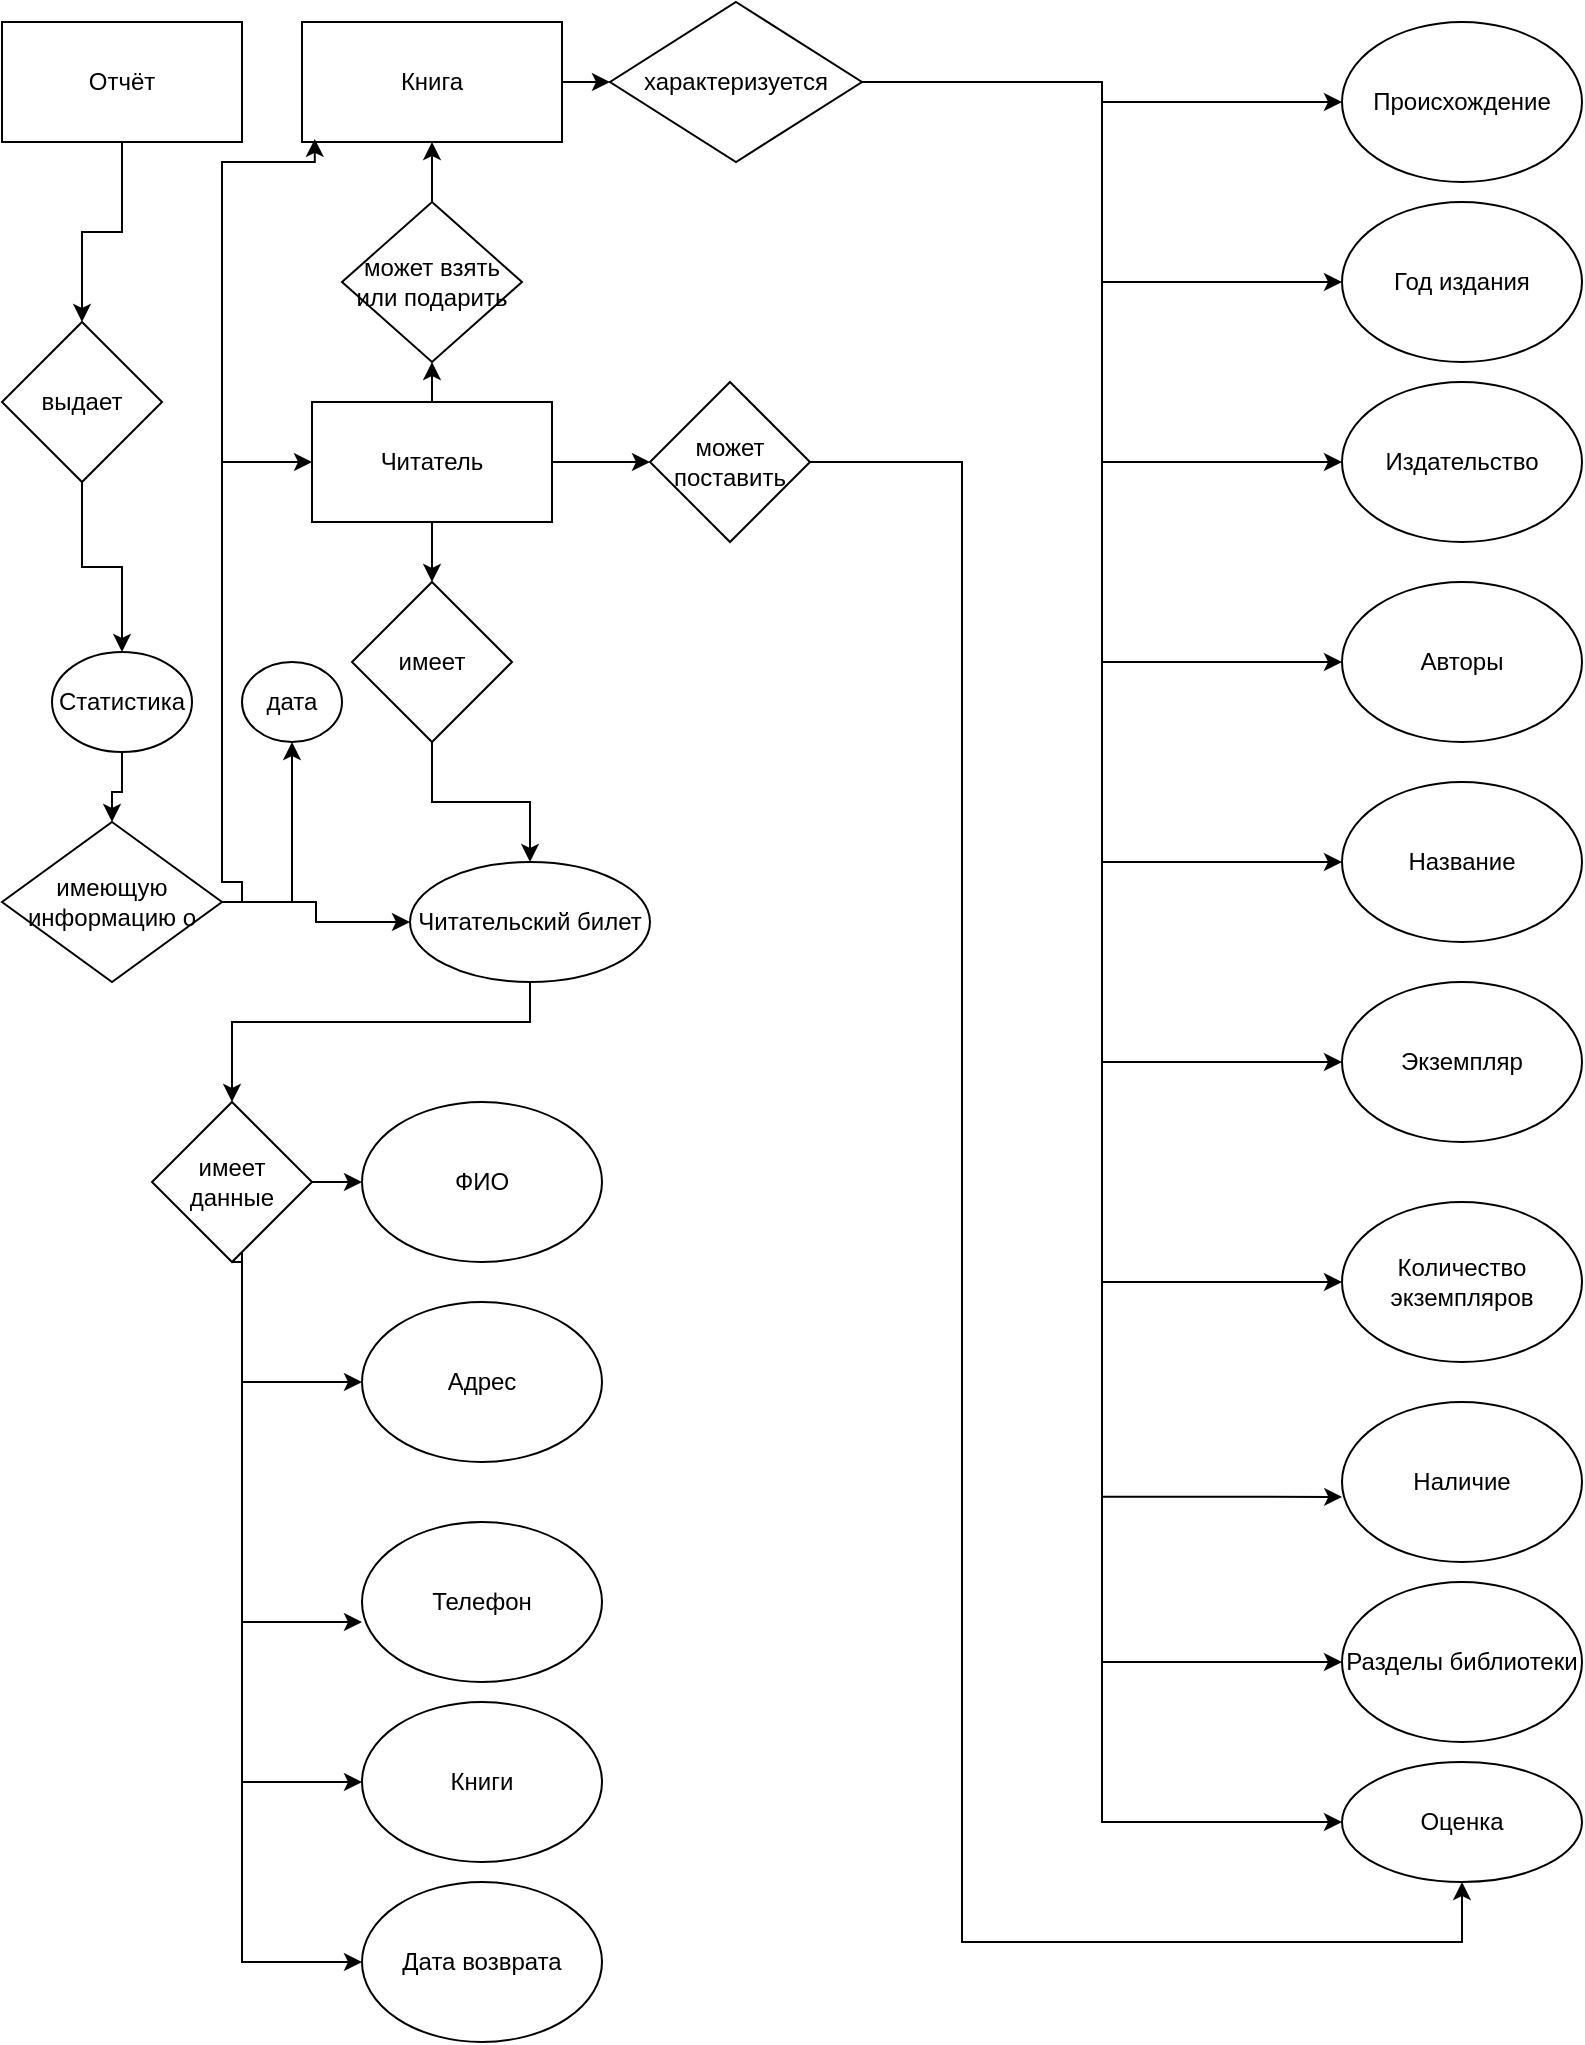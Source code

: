 <mxfile version="22.1.11" type="github">
  <diagram id="C5RBs43oDa-KdzZeNtuy" name="Page-1">
    <mxGraphModel dx="838" dy="413" grid="1" gridSize="10" guides="1" tooltips="1" connect="1" arrows="1" fold="1" page="1" pageScale="1" pageWidth="827" pageHeight="1169" math="0" shadow="0">
      <root>
        <mxCell id="WIyWlLk6GJQsqaUBKTNV-0" />
        <mxCell id="WIyWlLk6GJQsqaUBKTNV-1" parent="WIyWlLk6GJQsqaUBKTNV-0" />
        <mxCell id="y5s-uYPHy8Nzl8Kdxm5r-6" style="edgeStyle=orthogonalEdgeStyle;rounded=0;orthogonalLoop=1;jettySize=auto;html=1;entryX=0.5;entryY=1;entryDx=0;entryDy=0;" parent="WIyWlLk6GJQsqaUBKTNV-1" target="y5s-uYPHy8Nzl8Kdxm5r-2" edge="1">
          <mxGeometry relative="1" as="geometry">
            <mxPoint x="410" y="210" as="sourcePoint" />
          </mxGeometry>
        </mxCell>
        <mxCell id="y5s-uYPHy8Nzl8Kdxm5r-7" style="edgeStyle=orthogonalEdgeStyle;rounded=0;orthogonalLoop=1;jettySize=auto;html=1;" parent="WIyWlLk6GJQsqaUBKTNV-1" target="y5s-uYPHy8Nzl8Kdxm5r-1" edge="1">
          <mxGeometry relative="1" as="geometry">
            <mxPoint x="484.89" y="100.059" as="sourcePoint" />
          </mxGeometry>
        </mxCell>
        <mxCell id="2zwlkAMoo1KaE6YTXX7n-5" style="edgeStyle=orthogonalEdgeStyle;rounded=0;orthogonalLoop=1;jettySize=auto;html=1;exitX=1;exitY=0.5;exitDx=0;exitDy=0;entryX=0;entryY=0.5;entryDx=0;entryDy=0;" edge="1" parent="WIyWlLk6GJQsqaUBKTNV-1" source="y5s-uYPHy8Nzl8Kdxm5r-3" target="y5s-uYPHy8Nzl8Kdxm5r-27">
          <mxGeometry relative="1" as="geometry" />
        </mxCell>
        <mxCell id="y5s-uYPHy8Nzl8Kdxm5r-3" value="Книга" style="rounded=0;whiteSpace=wrap;html=1;" parent="WIyWlLk6GJQsqaUBKTNV-1" vertex="1">
          <mxGeometry x="160" y="20" width="130" height="60" as="geometry" />
        </mxCell>
        <mxCell id="2zwlkAMoo1KaE6YTXX7n-10" style="edgeStyle=orthogonalEdgeStyle;rounded=0;orthogonalLoop=1;jettySize=auto;html=1;exitX=0.5;exitY=0;exitDx=0;exitDy=0;entryX=0.5;entryY=1;entryDx=0;entryDy=0;" edge="1" parent="WIyWlLk6GJQsqaUBKTNV-1" source="y5s-uYPHy8Nzl8Kdxm5r-4" target="y5s-uYPHy8Nzl8Kdxm5r-11">
          <mxGeometry relative="1" as="geometry" />
        </mxCell>
        <mxCell id="2zwlkAMoo1KaE6YTXX7n-18" style="edgeStyle=orthogonalEdgeStyle;rounded=0;orthogonalLoop=1;jettySize=auto;html=1;exitX=1;exitY=0.5;exitDx=0;exitDy=0;entryX=0;entryY=0.5;entryDx=0;entryDy=0;" edge="1" parent="WIyWlLk6GJQsqaUBKTNV-1" source="y5s-uYPHy8Nzl8Kdxm5r-4" target="y5s-uYPHy8Nzl8Kdxm5r-40">
          <mxGeometry relative="1" as="geometry" />
        </mxCell>
        <mxCell id="2zwlkAMoo1KaE6YTXX7n-24" style="edgeStyle=orthogonalEdgeStyle;rounded=0;orthogonalLoop=1;jettySize=auto;html=1;exitX=0.5;exitY=1;exitDx=0;exitDy=0;entryX=0.5;entryY=0;entryDx=0;entryDy=0;" edge="1" parent="WIyWlLk6GJQsqaUBKTNV-1" source="y5s-uYPHy8Nzl8Kdxm5r-4" target="y5s-uYPHy8Nzl8Kdxm5r-63">
          <mxGeometry relative="1" as="geometry" />
        </mxCell>
        <mxCell id="y5s-uYPHy8Nzl8Kdxm5r-4" value="Читатель" style="rounded=0;whiteSpace=wrap;html=1;" parent="WIyWlLk6GJQsqaUBKTNV-1" vertex="1">
          <mxGeometry x="165" y="210" width="120" height="60" as="geometry" />
        </mxCell>
        <mxCell id="2zwlkAMoo1KaE6YTXX7n-11" style="edgeStyle=orthogonalEdgeStyle;rounded=0;orthogonalLoop=1;jettySize=auto;html=1;exitX=0.5;exitY=0;exitDx=0;exitDy=0;entryX=0.5;entryY=1;entryDx=0;entryDy=0;" edge="1" parent="WIyWlLk6GJQsqaUBKTNV-1" source="y5s-uYPHy8Nzl8Kdxm5r-11" target="y5s-uYPHy8Nzl8Kdxm5r-3">
          <mxGeometry relative="1" as="geometry" />
        </mxCell>
        <mxCell id="y5s-uYPHy8Nzl8Kdxm5r-11" value="может взять или подарить" style="rhombus;whiteSpace=wrap;html=1;" parent="WIyWlLk6GJQsqaUBKTNV-1" vertex="1">
          <mxGeometry x="180" y="110" width="90" height="80" as="geometry" />
        </mxCell>
        <mxCell id="y5s-uYPHy8Nzl8Kdxm5r-14" value="Авторы" style="ellipse;whiteSpace=wrap;html=1;" parent="WIyWlLk6GJQsqaUBKTNV-1" vertex="1">
          <mxGeometry x="680" y="300" width="120" height="80" as="geometry" />
        </mxCell>
        <mxCell id="y5s-uYPHy8Nzl8Kdxm5r-15" value="Название" style="ellipse;whiteSpace=wrap;html=1;" parent="WIyWlLk6GJQsqaUBKTNV-1" vertex="1">
          <mxGeometry x="680" y="400" width="120" height="80" as="geometry" />
        </mxCell>
        <mxCell id="y5s-uYPHy8Nzl8Kdxm5r-17" value="Экземпляр" style="ellipse;whiteSpace=wrap;html=1;" parent="WIyWlLk6GJQsqaUBKTNV-1" vertex="1">
          <mxGeometry x="680" y="500" width="120" height="80" as="geometry" />
        </mxCell>
        <mxCell id="y5s-uYPHy8Nzl8Kdxm5r-18" value="Издательство" style="ellipse;whiteSpace=wrap;html=1;" parent="WIyWlLk6GJQsqaUBKTNV-1" vertex="1">
          <mxGeometry x="680" y="200" width="120" height="80" as="geometry" />
        </mxCell>
        <mxCell id="y5s-uYPHy8Nzl8Kdxm5r-19" value="Год издания" style="ellipse;whiteSpace=wrap;html=1;" parent="WIyWlLk6GJQsqaUBKTNV-1" vertex="1">
          <mxGeometry x="680" y="110" width="120" height="80" as="geometry" />
        </mxCell>
        <mxCell id="y5s-uYPHy8Nzl8Kdxm5r-20" value="Количество экземпляров" style="ellipse;whiteSpace=wrap;html=1;" parent="WIyWlLk6GJQsqaUBKTNV-1" vertex="1">
          <mxGeometry x="680" y="610" width="120" height="80" as="geometry" />
        </mxCell>
        <mxCell id="2zwlkAMoo1KaE6YTXX7n-6" style="edgeStyle=orthogonalEdgeStyle;rounded=0;orthogonalLoop=1;jettySize=auto;html=1;exitX=1;exitY=0.5;exitDx=0;exitDy=0;" edge="1" parent="WIyWlLk6GJQsqaUBKTNV-1" source="y5s-uYPHy8Nzl8Kdxm5r-27" target="y5s-uYPHy8Nzl8Kdxm5r-49">
          <mxGeometry relative="1" as="geometry" />
        </mxCell>
        <mxCell id="2zwlkAMoo1KaE6YTXX7n-7" style="edgeStyle=orthogonalEdgeStyle;rounded=0;orthogonalLoop=1;jettySize=auto;html=1;exitX=1;exitY=0.5;exitDx=0;exitDy=0;entryX=0;entryY=0.5;entryDx=0;entryDy=0;" edge="1" parent="WIyWlLk6GJQsqaUBKTNV-1" source="y5s-uYPHy8Nzl8Kdxm5r-27" target="y5s-uYPHy8Nzl8Kdxm5r-19">
          <mxGeometry relative="1" as="geometry" />
        </mxCell>
        <mxCell id="2zwlkAMoo1KaE6YTXX7n-8" style="edgeStyle=orthogonalEdgeStyle;rounded=0;orthogonalLoop=1;jettySize=auto;html=1;exitX=1;exitY=0.5;exitDx=0;exitDy=0;entryX=0;entryY=0.5;entryDx=0;entryDy=0;" edge="1" parent="WIyWlLk6GJQsqaUBKTNV-1" source="y5s-uYPHy8Nzl8Kdxm5r-27" target="y5s-uYPHy8Nzl8Kdxm5r-18">
          <mxGeometry relative="1" as="geometry" />
        </mxCell>
        <mxCell id="2zwlkAMoo1KaE6YTXX7n-9" style="edgeStyle=orthogonalEdgeStyle;rounded=0;orthogonalLoop=1;jettySize=auto;html=1;exitX=1;exitY=0.5;exitDx=0;exitDy=0;entryX=0;entryY=0.5;entryDx=0;entryDy=0;" edge="1" parent="WIyWlLk6GJQsqaUBKTNV-1" source="y5s-uYPHy8Nzl8Kdxm5r-27" target="y5s-uYPHy8Nzl8Kdxm5r-14">
          <mxGeometry relative="1" as="geometry" />
        </mxCell>
        <mxCell id="2zwlkAMoo1KaE6YTXX7n-12" style="edgeStyle=orthogonalEdgeStyle;rounded=0;orthogonalLoop=1;jettySize=auto;html=1;exitX=1;exitY=0.5;exitDx=0;exitDy=0;entryX=0;entryY=0.5;entryDx=0;entryDy=0;" edge="1" parent="WIyWlLk6GJQsqaUBKTNV-1" source="y5s-uYPHy8Nzl8Kdxm5r-27" target="y5s-uYPHy8Nzl8Kdxm5r-15">
          <mxGeometry relative="1" as="geometry" />
        </mxCell>
        <mxCell id="2zwlkAMoo1KaE6YTXX7n-14" style="edgeStyle=orthogonalEdgeStyle;rounded=0;orthogonalLoop=1;jettySize=auto;html=1;exitX=1;exitY=0.5;exitDx=0;exitDy=0;entryX=0;entryY=0.5;entryDx=0;entryDy=0;" edge="1" parent="WIyWlLk6GJQsqaUBKTNV-1" source="y5s-uYPHy8Nzl8Kdxm5r-27" target="y5s-uYPHy8Nzl8Kdxm5r-17">
          <mxGeometry relative="1" as="geometry" />
        </mxCell>
        <mxCell id="2zwlkAMoo1KaE6YTXX7n-15" style="edgeStyle=orthogonalEdgeStyle;rounded=0;orthogonalLoop=1;jettySize=auto;html=1;entryX=0;entryY=0.5;entryDx=0;entryDy=0;" edge="1" parent="WIyWlLk6GJQsqaUBKTNV-1" source="y5s-uYPHy8Nzl8Kdxm5r-27" target="y5s-uYPHy8Nzl8Kdxm5r-20">
          <mxGeometry relative="1" as="geometry" />
        </mxCell>
        <mxCell id="2zwlkAMoo1KaE6YTXX7n-16" style="edgeStyle=orthogonalEdgeStyle;rounded=0;orthogonalLoop=1;jettySize=auto;html=1;exitX=1;exitY=0.5;exitDx=0;exitDy=0;entryX=0;entryY=0.5;entryDx=0;entryDy=0;" edge="1" parent="WIyWlLk6GJQsqaUBKTNV-1" source="y5s-uYPHy8Nzl8Kdxm5r-27" target="y5s-uYPHy8Nzl8Kdxm5r-37">
          <mxGeometry relative="1" as="geometry" />
        </mxCell>
        <mxCell id="2zwlkAMoo1KaE6YTXX7n-23" style="edgeStyle=orthogonalEdgeStyle;rounded=0;orthogonalLoop=1;jettySize=auto;html=1;entryX=0;entryY=0.5;entryDx=0;entryDy=0;" edge="1" parent="WIyWlLk6GJQsqaUBKTNV-1" source="y5s-uYPHy8Nzl8Kdxm5r-27" target="y5s-uYPHy8Nzl8Kdxm5r-22">
          <mxGeometry relative="1" as="geometry" />
        </mxCell>
        <mxCell id="y5s-uYPHy8Nzl8Kdxm5r-27" value="характеризуется" style="rhombus;whiteSpace=wrap;html=1;" parent="WIyWlLk6GJQsqaUBKTNV-1" vertex="1">
          <mxGeometry x="314" y="10" width="126" height="80" as="geometry" />
        </mxCell>
        <mxCell id="y5s-uYPHy8Nzl8Kdxm5r-37" value="Оценка" style="ellipse;whiteSpace=wrap;html=1;" parent="WIyWlLk6GJQsqaUBKTNV-1" vertex="1">
          <mxGeometry x="680" y="890" width="120" height="60" as="geometry" />
        </mxCell>
        <mxCell id="2zwlkAMoo1KaE6YTXX7n-22" style="edgeStyle=orthogonalEdgeStyle;rounded=0;orthogonalLoop=1;jettySize=auto;html=1;exitX=1;exitY=0.5;exitDx=0;exitDy=0;entryX=0.5;entryY=1;entryDx=0;entryDy=0;" edge="1" parent="WIyWlLk6GJQsqaUBKTNV-1" source="y5s-uYPHy8Nzl8Kdxm5r-40" target="y5s-uYPHy8Nzl8Kdxm5r-37">
          <mxGeometry relative="1" as="geometry">
            <Array as="points">
              <mxPoint x="490" y="240" />
              <mxPoint x="490" y="980" />
              <mxPoint x="740" y="980" />
            </Array>
          </mxGeometry>
        </mxCell>
        <mxCell id="y5s-uYPHy8Nzl8Kdxm5r-40" value="может поставить" style="rhombus;whiteSpace=wrap;html=1;" parent="WIyWlLk6GJQsqaUBKTNV-1" vertex="1">
          <mxGeometry x="334" y="200" width="80" height="80" as="geometry" />
        </mxCell>
        <mxCell id="y5s-uYPHy8Nzl8Kdxm5r-49" value="Происхождение" style="ellipse;whiteSpace=wrap;html=1;" parent="WIyWlLk6GJQsqaUBKTNV-1" vertex="1">
          <mxGeometry x="680" y="20" width="120" height="80" as="geometry" />
        </mxCell>
        <mxCell id="y5s-uYPHy8Nzl8Kdxm5r-50" value="Наличие" style="ellipse;whiteSpace=wrap;html=1;" parent="WIyWlLk6GJQsqaUBKTNV-1" vertex="1">
          <mxGeometry x="680" y="710" width="120" height="80" as="geometry" />
        </mxCell>
        <mxCell id="y5s-uYPHy8Nzl8Kdxm5r-65" style="edgeStyle=orthogonalEdgeStyle;rounded=0;orthogonalLoop=1;jettySize=auto;html=1;entryX=0.5;entryY=0;entryDx=0;entryDy=0;" parent="WIyWlLk6GJQsqaUBKTNV-1" source="y5s-uYPHy8Nzl8Kdxm5r-63" target="y5s-uYPHy8Nzl8Kdxm5r-64" edge="1">
          <mxGeometry relative="1" as="geometry" />
        </mxCell>
        <mxCell id="y5s-uYPHy8Nzl8Kdxm5r-63" value="имеет" style="rhombus;whiteSpace=wrap;html=1;" parent="WIyWlLk6GJQsqaUBKTNV-1" vertex="1">
          <mxGeometry x="185" y="300" width="80" height="80" as="geometry" />
        </mxCell>
        <mxCell id="y5s-uYPHy8Nzl8Kdxm5r-73" style="edgeStyle=orthogonalEdgeStyle;rounded=0;orthogonalLoop=1;jettySize=auto;html=1;entryX=0.5;entryY=0;entryDx=0;entryDy=0;" parent="WIyWlLk6GJQsqaUBKTNV-1" source="y5s-uYPHy8Nzl8Kdxm5r-64" target="y5s-uYPHy8Nzl8Kdxm5r-72" edge="1">
          <mxGeometry relative="1" as="geometry">
            <Array as="points">
              <mxPoint x="274" y="520" />
              <mxPoint x="125" y="520" />
            </Array>
          </mxGeometry>
        </mxCell>
        <mxCell id="y5s-uYPHy8Nzl8Kdxm5r-64" value="Читательский билет" style="ellipse;rounded=0;whiteSpace=wrap;html=1;" parent="WIyWlLk6GJQsqaUBKTNV-1" vertex="1">
          <mxGeometry x="214" y="440" width="120" height="60" as="geometry" />
        </mxCell>
        <mxCell id="y5s-uYPHy8Nzl8Kdxm5r-66" value="ФИО" style="ellipse;whiteSpace=wrap;html=1;" parent="WIyWlLk6GJQsqaUBKTNV-1" vertex="1">
          <mxGeometry x="190" y="560" width="120" height="80" as="geometry" />
        </mxCell>
        <mxCell id="y5s-uYPHy8Nzl8Kdxm5r-67" value="Адрес" style="ellipse;whiteSpace=wrap;html=1;" parent="WIyWlLk6GJQsqaUBKTNV-1" vertex="1">
          <mxGeometry x="190" y="660" width="120" height="80" as="geometry" />
        </mxCell>
        <mxCell id="y5s-uYPHy8Nzl8Kdxm5r-68" value="Телефон" style="ellipse;whiteSpace=wrap;html=1;" parent="WIyWlLk6GJQsqaUBKTNV-1" vertex="1">
          <mxGeometry x="190" y="770" width="120" height="80" as="geometry" />
        </mxCell>
        <mxCell id="y5s-uYPHy8Nzl8Kdxm5r-69" value="Книги" style="ellipse;whiteSpace=wrap;html=1;" parent="WIyWlLk6GJQsqaUBKTNV-1" vertex="1">
          <mxGeometry x="190" y="860" width="120" height="80" as="geometry" />
        </mxCell>
        <mxCell id="y5s-uYPHy8Nzl8Kdxm5r-70" value="Дата возврата" style="ellipse;whiteSpace=wrap;html=1;" parent="WIyWlLk6GJQsqaUBKTNV-1" vertex="1">
          <mxGeometry x="190" y="950" width="120" height="80" as="geometry" />
        </mxCell>
        <mxCell id="y5s-uYPHy8Nzl8Kdxm5r-75" style="edgeStyle=orthogonalEdgeStyle;rounded=0;orthogonalLoop=1;jettySize=auto;html=1;exitX=1;exitY=0.5;exitDx=0;exitDy=0;entryX=0;entryY=0.5;entryDx=0;entryDy=0;" parent="WIyWlLk6GJQsqaUBKTNV-1" source="y5s-uYPHy8Nzl8Kdxm5r-72" target="y5s-uYPHy8Nzl8Kdxm5r-66" edge="1">
          <mxGeometry relative="1" as="geometry" />
        </mxCell>
        <mxCell id="y5s-uYPHy8Nzl8Kdxm5r-76" style="edgeStyle=orthogonalEdgeStyle;rounded=0;orthogonalLoop=1;jettySize=auto;html=1;entryX=0;entryY=0.5;entryDx=0;entryDy=0;" parent="WIyWlLk6GJQsqaUBKTNV-1" source="y5s-uYPHy8Nzl8Kdxm5r-72" target="y5s-uYPHy8Nzl8Kdxm5r-67" edge="1">
          <mxGeometry relative="1" as="geometry">
            <Array as="points">
              <mxPoint x="130" y="700" />
              <mxPoint x="190" y="700" />
            </Array>
          </mxGeometry>
        </mxCell>
        <mxCell id="y5s-uYPHy8Nzl8Kdxm5r-77" style="edgeStyle=orthogonalEdgeStyle;rounded=0;orthogonalLoop=1;jettySize=auto;html=1;entryX=0;entryY=0.625;entryDx=0;entryDy=0;entryPerimeter=0;" parent="WIyWlLk6GJQsqaUBKTNV-1" source="y5s-uYPHy8Nzl8Kdxm5r-72" target="y5s-uYPHy8Nzl8Kdxm5r-68" edge="1">
          <mxGeometry relative="1" as="geometry">
            <mxPoint x="130" y="880.0" as="targetPoint" />
            <Array as="points">
              <mxPoint x="130" y="820" />
            </Array>
          </mxGeometry>
        </mxCell>
        <mxCell id="y5s-uYPHy8Nzl8Kdxm5r-72" value="имеет данные" style="rhombus;whiteSpace=wrap;html=1;" parent="WIyWlLk6GJQsqaUBKTNV-1" vertex="1">
          <mxGeometry x="85" y="560" width="80" height="80" as="geometry" />
        </mxCell>
        <mxCell id="y5s-uYPHy8Nzl8Kdxm5r-78" style="edgeStyle=orthogonalEdgeStyle;rounded=0;orthogonalLoop=1;jettySize=auto;html=1;exitX=0.5;exitY=1;exitDx=0;exitDy=0;entryX=0;entryY=0.5;entryDx=0;entryDy=0;" parent="WIyWlLk6GJQsqaUBKTNV-1" source="y5s-uYPHy8Nzl8Kdxm5r-72" target="y5s-uYPHy8Nzl8Kdxm5r-69" edge="1">
          <mxGeometry relative="1" as="geometry">
            <mxPoint x="170" y="950" as="targetPoint" />
            <mxPoint x="140" y="720" as="sourcePoint" />
            <Array as="points">
              <mxPoint x="130" y="640" />
              <mxPoint x="130" y="900" />
            </Array>
          </mxGeometry>
        </mxCell>
        <mxCell id="y5s-uYPHy8Nzl8Kdxm5r-79" style="edgeStyle=orthogonalEdgeStyle;rounded=0;orthogonalLoop=1;jettySize=auto;html=1;exitX=0.5;exitY=1;exitDx=0;exitDy=0;entryX=0;entryY=0.5;entryDx=0;entryDy=0;" parent="WIyWlLk6GJQsqaUBKTNV-1" source="y5s-uYPHy8Nzl8Kdxm5r-72" target="y5s-uYPHy8Nzl8Kdxm5r-70" edge="1">
          <mxGeometry relative="1" as="geometry">
            <mxPoint x="160" y="1080" as="targetPoint" />
            <mxPoint x="130" y="720" as="sourcePoint" />
            <Array as="points">
              <mxPoint x="130" y="640" />
              <mxPoint x="130" y="990" />
            </Array>
          </mxGeometry>
        </mxCell>
        <mxCell id="y5s-uYPHy8Nzl8Kdxm5r-88" style="edgeStyle=orthogonalEdgeStyle;rounded=0;orthogonalLoop=1;jettySize=auto;html=1;exitX=0.5;exitY=1;exitDx=0;exitDy=0;entryX=0.5;entryY=0;entryDx=0;entryDy=0;" parent="WIyWlLk6GJQsqaUBKTNV-1" source="y5s-uYPHy8Nzl8Kdxm5r-85" target="y5s-uYPHy8Nzl8Kdxm5r-87" edge="1">
          <mxGeometry relative="1" as="geometry" />
        </mxCell>
        <mxCell id="y5s-uYPHy8Nzl8Kdxm5r-85" value="Отчёт" style="rounded=0;whiteSpace=wrap;html=1;" parent="WIyWlLk6GJQsqaUBKTNV-1" vertex="1">
          <mxGeometry x="10" y="20" width="120" height="60" as="geometry" />
        </mxCell>
        <mxCell id="y5s-uYPHy8Nzl8Kdxm5r-96" style="edgeStyle=orthogonalEdgeStyle;rounded=0;orthogonalLoop=1;jettySize=auto;html=1;entryX=0.5;entryY=0;entryDx=0;entryDy=0;" parent="WIyWlLk6GJQsqaUBKTNV-1" source="y5s-uYPHy8Nzl8Kdxm5r-87" target="y5s-uYPHy8Nzl8Kdxm5r-95" edge="1">
          <mxGeometry relative="1" as="geometry" />
        </mxCell>
        <mxCell id="y5s-uYPHy8Nzl8Kdxm5r-87" value="выдает" style="rhombus;whiteSpace=wrap;html=1;" parent="WIyWlLk6GJQsqaUBKTNV-1" vertex="1">
          <mxGeometry x="10" y="170" width="80" height="80" as="geometry" />
        </mxCell>
        <mxCell id="y5s-uYPHy8Nzl8Kdxm5r-90" value="дата" style="ellipse;whiteSpace=wrap;html=1;" parent="WIyWlLk6GJQsqaUBKTNV-1" vertex="1">
          <mxGeometry x="130" y="340" width="50" height="40" as="geometry" />
        </mxCell>
        <mxCell id="2zwlkAMoo1KaE6YTXX7n-26" style="edgeStyle=orthogonalEdgeStyle;rounded=0;orthogonalLoop=1;jettySize=auto;html=1;exitX=0.5;exitY=1;exitDx=0;exitDy=0;" edge="1" parent="WIyWlLk6GJQsqaUBKTNV-1" source="y5s-uYPHy8Nzl8Kdxm5r-95" target="2zwlkAMoo1KaE6YTXX7n-25">
          <mxGeometry relative="1" as="geometry" />
        </mxCell>
        <mxCell id="y5s-uYPHy8Nzl8Kdxm5r-95" value="Статистика" style="ellipse;whiteSpace=wrap;html=1;" parent="WIyWlLk6GJQsqaUBKTNV-1" vertex="1">
          <mxGeometry x="35" y="335" width="70" height="50" as="geometry" />
        </mxCell>
        <mxCell id="2zwlkAMoo1KaE6YTXX7n-20" style="edgeStyle=orthogonalEdgeStyle;rounded=0;orthogonalLoop=1;jettySize=auto;html=1;entryX=0.001;entryY=0.593;entryDx=0;entryDy=0;entryPerimeter=0;" edge="1" parent="WIyWlLk6GJQsqaUBKTNV-1" source="y5s-uYPHy8Nzl8Kdxm5r-27" target="y5s-uYPHy8Nzl8Kdxm5r-50">
          <mxGeometry relative="1" as="geometry" />
        </mxCell>
        <mxCell id="y5s-uYPHy8Nzl8Kdxm5r-22" value="Разделы библиотеки&lt;br&gt;" style="ellipse;whiteSpace=wrap;html=1;rounded=0;" parent="WIyWlLk6GJQsqaUBKTNV-1" vertex="1">
          <mxGeometry x="680" y="800" width="120" height="80" as="geometry" />
        </mxCell>
        <mxCell id="2zwlkAMoo1KaE6YTXX7n-27" style="edgeStyle=orthogonalEdgeStyle;rounded=0;orthogonalLoop=1;jettySize=auto;html=1;exitX=1;exitY=0.5;exitDx=0;exitDy=0;entryX=0.5;entryY=1;entryDx=0;entryDy=0;" edge="1" parent="WIyWlLk6GJQsqaUBKTNV-1" source="2zwlkAMoo1KaE6YTXX7n-25" target="y5s-uYPHy8Nzl8Kdxm5r-90">
          <mxGeometry relative="1" as="geometry" />
        </mxCell>
        <mxCell id="2zwlkAMoo1KaE6YTXX7n-28" style="edgeStyle=orthogonalEdgeStyle;rounded=0;orthogonalLoop=1;jettySize=auto;html=1;exitX=1;exitY=0.5;exitDx=0;exitDy=0;entryX=0;entryY=0.5;entryDx=0;entryDy=0;" edge="1" parent="WIyWlLk6GJQsqaUBKTNV-1" source="2zwlkAMoo1KaE6YTXX7n-25" target="y5s-uYPHy8Nzl8Kdxm5r-64">
          <mxGeometry relative="1" as="geometry" />
        </mxCell>
        <mxCell id="2zwlkAMoo1KaE6YTXX7n-29" style="edgeStyle=orthogonalEdgeStyle;rounded=0;orthogonalLoop=1;jettySize=auto;html=1;exitX=1;exitY=0.5;exitDx=0;exitDy=0;entryX=0.049;entryY=0.974;entryDx=0;entryDy=0;entryPerimeter=0;" edge="1" parent="WIyWlLk6GJQsqaUBKTNV-1" source="2zwlkAMoo1KaE6YTXX7n-25" target="y5s-uYPHy8Nzl8Kdxm5r-3">
          <mxGeometry relative="1" as="geometry">
            <mxPoint x="110" y="460" as="sourcePoint" />
            <mxPoint x="170" y="90.0" as="targetPoint" />
            <Array as="points">
              <mxPoint x="130" y="450" />
              <mxPoint x="120" y="450" />
              <mxPoint x="120" y="90" />
              <mxPoint x="166" y="90" />
            </Array>
          </mxGeometry>
        </mxCell>
        <mxCell id="2zwlkAMoo1KaE6YTXX7n-30" style="edgeStyle=orthogonalEdgeStyle;rounded=0;orthogonalLoop=1;jettySize=auto;html=1;exitX=1;exitY=0.5;exitDx=0;exitDy=0;entryX=0;entryY=0.5;entryDx=0;entryDy=0;" edge="1" parent="WIyWlLk6GJQsqaUBKTNV-1" source="2zwlkAMoo1KaE6YTXX7n-25" target="y5s-uYPHy8Nzl8Kdxm5r-4">
          <mxGeometry relative="1" as="geometry">
            <Array as="points">
              <mxPoint x="130" y="450" />
              <mxPoint x="120" y="450" />
              <mxPoint x="120" y="240" />
            </Array>
          </mxGeometry>
        </mxCell>
        <mxCell id="2zwlkAMoo1KaE6YTXX7n-25" value="имеющую информацию о" style="rhombus;whiteSpace=wrap;html=1;" vertex="1" parent="WIyWlLk6GJQsqaUBKTNV-1">
          <mxGeometry x="10" y="420" width="110" height="80" as="geometry" />
        </mxCell>
      </root>
    </mxGraphModel>
  </diagram>
</mxfile>
